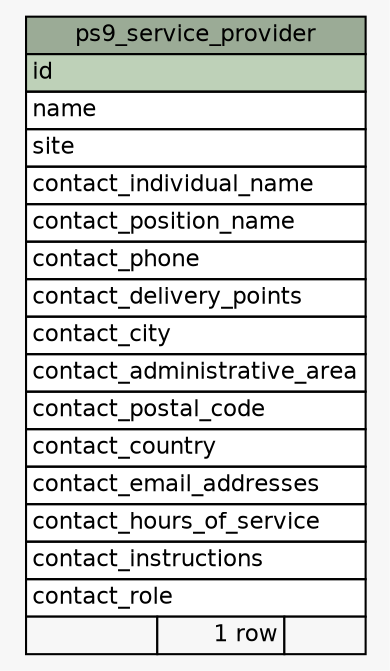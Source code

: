 // dot 2.26.3 on Linux 3.2.0-2-amd64
// SchemaSpy rev 590
digraph "ps9_service_provider" {
  graph [
    rankdir="RL"
    bgcolor="#f7f7f7"
    nodesep="0.18"
    ranksep="0.46"
    fontname="Helvetica"
    fontsize="11"
  ];
  node [
    fontname="Helvetica"
    fontsize="11"
    shape="plaintext"
  ];
  edge [
    arrowsize="0.8"
  ];
  "ps9_service_provider" [
    label=<
    <TABLE BORDER="0" CELLBORDER="1" CELLSPACING="0" BGCOLOR="#ffffff">
      <TR><TD COLSPAN="3" BGCOLOR="#9bab96" ALIGN="CENTER">ps9_service_provider</TD></TR>
      <TR><TD PORT="id" COLSPAN="3" BGCOLOR="#bed1b8" ALIGN="LEFT">id</TD></TR>
      <TR><TD PORT="name" COLSPAN="3" ALIGN="LEFT">name</TD></TR>
      <TR><TD PORT="site" COLSPAN="3" ALIGN="LEFT">site</TD></TR>
      <TR><TD PORT="contact_individual_name" COLSPAN="3" ALIGN="LEFT">contact_individual_name</TD></TR>
      <TR><TD PORT="contact_position_name" COLSPAN="3" ALIGN="LEFT">contact_position_name</TD></TR>
      <TR><TD PORT="contact_phone" COLSPAN="3" ALIGN="LEFT">contact_phone</TD></TR>
      <TR><TD PORT="contact_delivery_points" COLSPAN="3" ALIGN="LEFT">contact_delivery_points</TD></TR>
      <TR><TD PORT="contact_city" COLSPAN="3" ALIGN="LEFT">contact_city</TD></TR>
      <TR><TD PORT="contact_administrative_area" COLSPAN="3" ALIGN="LEFT">contact_administrative_area</TD></TR>
      <TR><TD PORT="contact_postal_code" COLSPAN="3" ALIGN="LEFT">contact_postal_code</TD></TR>
      <TR><TD PORT="contact_country" COLSPAN="3" ALIGN="LEFT">contact_country</TD></TR>
      <TR><TD PORT="contact_email_addresses" COLSPAN="3" ALIGN="LEFT">contact_email_addresses</TD></TR>
      <TR><TD PORT="contact_hours_of_service" COLSPAN="3" ALIGN="LEFT">contact_hours_of_service</TD></TR>
      <TR><TD PORT="contact_instructions" COLSPAN="3" ALIGN="LEFT">contact_instructions</TD></TR>
      <TR><TD PORT="contact_role" COLSPAN="3" ALIGN="LEFT">contact_role</TD></TR>
      <TR><TD ALIGN="LEFT" BGCOLOR="#f7f7f7">  </TD><TD ALIGN="RIGHT" BGCOLOR="#f7f7f7">1 row</TD><TD ALIGN="RIGHT" BGCOLOR="#f7f7f7">  </TD></TR>
    </TABLE>>
    URL="tables/ps9_service_provider.html"
    tooltip="ps9_service_provider"
  ];
}
